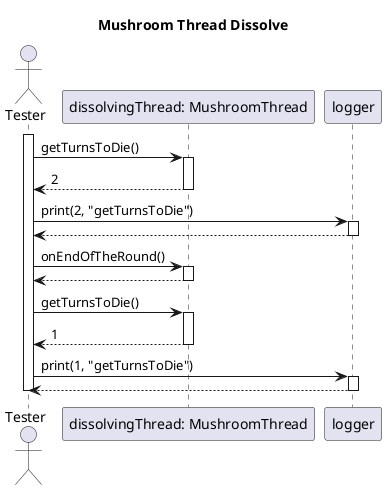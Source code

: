 @startuml Mushroom Thread Dissolve

title Mushroom Thread Dissolve

actor "Tester" as tester
participant "dissolvingThread: MushroomThread" as dimt

activate tester

tester -> dimt: getTurnsToDie()
activate dimt
dimt --> tester: 2
deactivate dimt

tester -> logger: print(2, "getTurnsToDie")
activate logger
logger --> tester
deactivate logger

tester -> dimt: onEndOfTheRound()
activate dimt
dimt --> tester
deactivate dimt

tester -> dimt: getTurnsToDie()
activate dimt
dimt --> tester: 1
deactivate dimt

tester -> logger: print(1, "getTurnsToDie")
activate logger
logger --> tester
deactivate logger


deactivate tester


@enduml